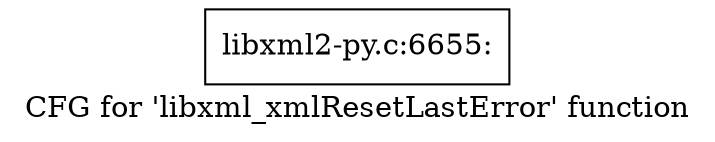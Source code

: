 digraph "CFG for 'libxml_xmlResetLastError' function" {
	label="CFG for 'libxml_xmlResetLastError' function";

	Node0x42680a0 [shape=record,label="{libxml2-py.c:6655:}"];
}
